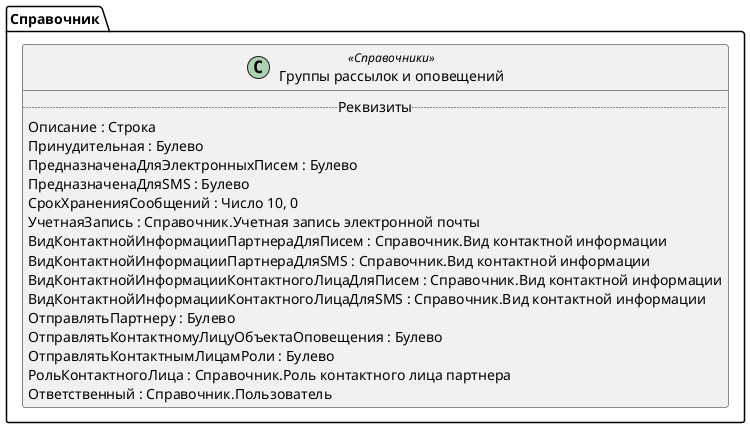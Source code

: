 ﻿@startuml ГруппыРассылокИОповещений
'!include templates.wsd
'..\include templates.wsd
class Справочник.ГруппыРассылокИОповещений as "Группы рассылок и оповещений" <<Справочники>>
{
..Реквизиты..
Описание : Строка
Принудительная : Булево
ПредназначенаДляЭлектронныхПисем : Булево
ПредназначенаДляSMS : Булево
СрокХраненияСообщений : Число 10, 0
УчетнаяЗапись : Справочник.Учетная запись электронной почты
ВидКонтактнойИнформацииПартнераДляПисем : Справочник.Вид контактной информации
ВидКонтактнойИнформацииПартнераДляSMS : Справочник.Вид контактной информации
ВидКонтактнойИнформацииКонтактногоЛицаДляПисем : Справочник.Вид контактной информации
ВидКонтактнойИнформацииКонтактногоЛицаДляSMS : Справочник.Вид контактной информации
ОтправлятьПартнеру : Булево
ОтправлятьКонтактномуЛицуОбъектаОповещения : Булево
ОтправлятьКонтактнымЛицамРоли : Булево
РольКонтактногоЛица : Справочник.Роль контактного лица партнера
Ответственный : Справочник.Пользователь
}
@enduml
